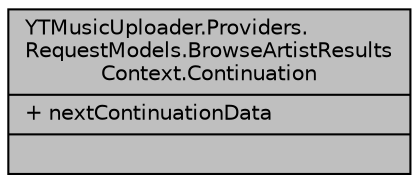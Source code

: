 digraph "YTMusicUploader.Providers.RequestModels.BrowseArtistResultsContext.Continuation"
{
 // LATEX_PDF_SIZE
  edge [fontname="Helvetica",fontsize="10",labelfontname="Helvetica",labelfontsize="10"];
  node [fontname="Helvetica",fontsize="10",shape=record];
  Node1 [label="{YTMusicUploader.Providers.\lRequestModels.BrowseArtistResults\lContext.Continuation\n|+ nextContinuationData\l|}",height=0.2,width=0.4,color="black", fillcolor="grey75", style="filled", fontcolor="black",tooltip=" "];
}
